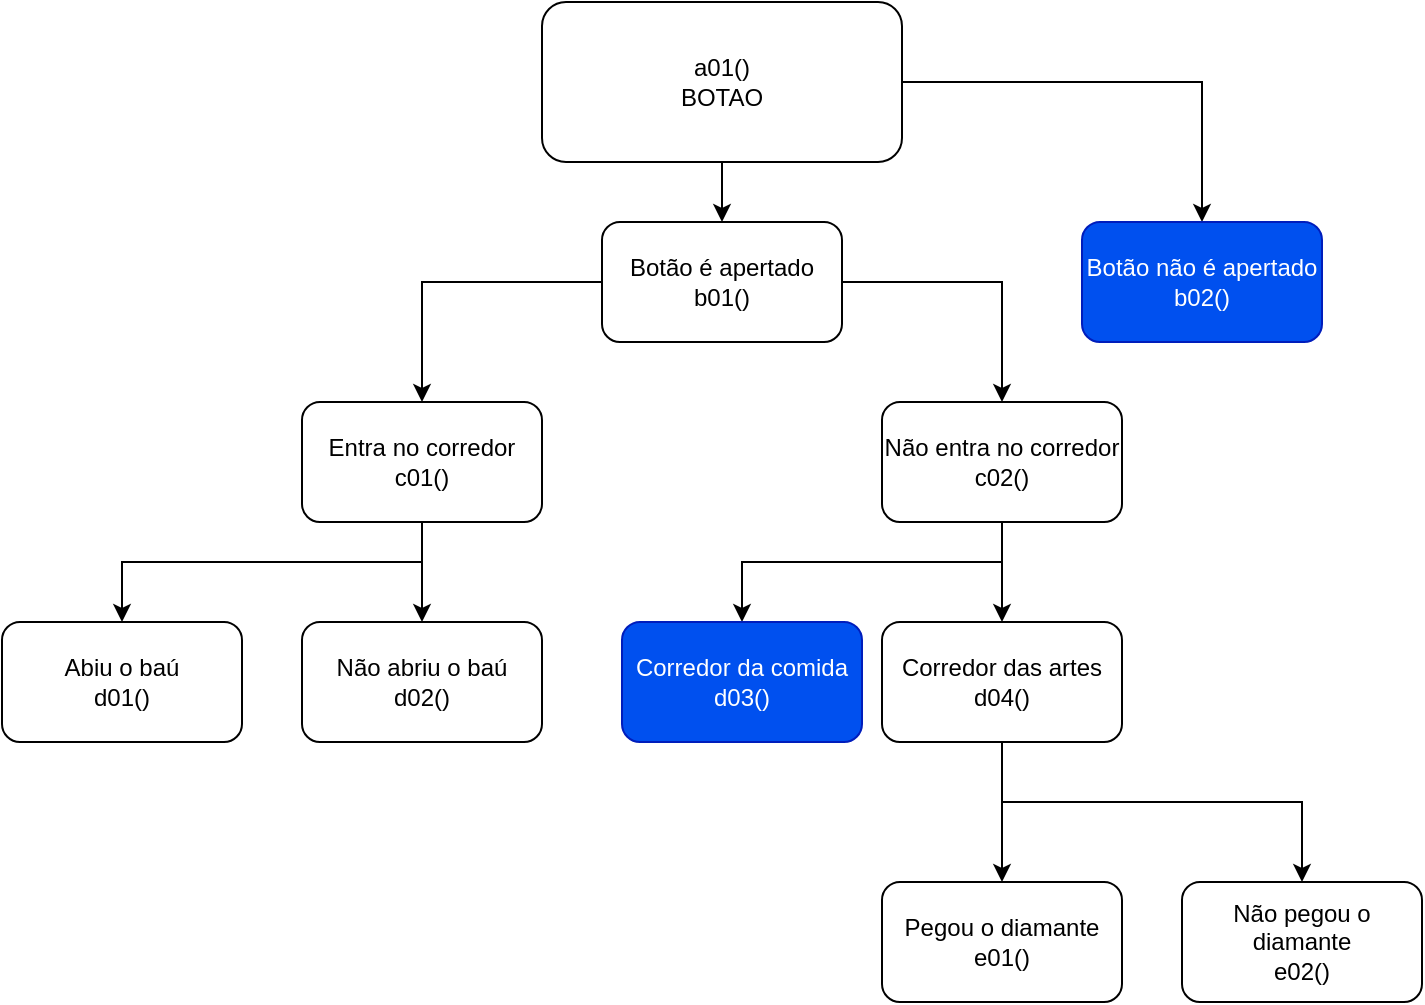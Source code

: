 <mxfile version="13.7.3" type="device"><diagram id="lQt1we7ZaDZSo3vdIcW_" name="Page-1"><mxGraphModel dx="1271" dy="529" grid="1" gridSize="10" guides="1" tooltips="1" connect="1" arrows="1" fold="1" page="1" pageScale="1" pageWidth="1169" pageHeight="827" math="0" shadow="0"><root><mxCell id="0"/><mxCell id="1" parent="0"/><mxCell id="MEN27WirsVVCk0HlMZRV-3" value="" style="edgeStyle=orthogonalEdgeStyle;rounded=0;orthogonalLoop=1;jettySize=auto;html=1;" edge="1" parent="1" source="MEN27WirsVVCk0HlMZRV-1" target="MEN27WirsVVCk0HlMZRV-2"><mxGeometry relative="1" as="geometry"/></mxCell><mxCell id="MEN27WirsVVCk0HlMZRV-5" value="" style="edgeStyle=orthogonalEdgeStyle;rounded=0;orthogonalLoop=1;jettySize=auto;html=1;" edge="1" parent="1" source="MEN27WirsVVCk0HlMZRV-1" target="MEN27WirsVVCk0HlMZRV-4"><mxGeometry relative="1" as="geometry"/></mxCell><mxCell id="MEN27WirsVVCk0HlMZRV-1" value="a01()&lt;br&gt;BOTAO" style="rounded=1;whiteSpace=wrap;html=1;" vertex="1" parent="1"><mxGeometry x="340" y="200" width="180" height="80" as="geometry"/></mxCell><mxCell id="MEN27WirsVVCk0HlMZRV-7" value="" style="edgeStyle=orthogonalEdgeStyle;rounded=0;orthogonalLoop=1;jettySize=auto;html=1;" edge="1" parent="1" source="MEN27WirsVVCk0HlMZRV-2" target="MEN27WirsVVCk0HlMZRV-6"><mxGeometry relative="1" as="geometry"/></mxCell><mxCell id="MEN27WirsVVCk0HlMZRV-9" value="" style="edgeStyle=orthogonalEdgeStyle;rounded=0;orthogonalLoop=1;jettySize=auto;html=1;" edge="1" parent="1" source="MEN27WirsVVCk0HlMZRV-2" target="MEN27WirsVVCk0HlMZRV-8"><mxGeometry relative="1" as="geometry"/></mxCell><mxCell id="MEN27WirsVVCk0HlMZRV-2" value="Botão é apertado&lt;br&gt;b01()" style="whiteSpace=wrap;html=1;rounded=1;" vertex="1" parent="1"><mxGeometry x="370" y="310" width="120" height="60" as="geometry"/></mxCell><mxCell id="MEN27WirsVVCk0HlMZRV-4" value="Botão não é apertado&lt;br&gt;b02()" style="whiteSpace=wrap;html=1;rounded=1;fillColor=#0050ef;strokeColor=#001DBC;fontColor=#ffffff;" vertex="1" parent="1"><mxGeometry x="610" y="310" width="120" height="60" as="geometry"/></mxCell><mxCell id="MEN27WirsVVCk0HlMZRV-11" value="" style="edgeStyle=orthogonalEdgeStyle;rounded=0;orthogonalLoop=1;jettySize=auto;html=1;" edge="1" parent="1" source="MEN27WirsVVCk0HlMZRV-6" target="MEN27WirsVVCk0HlMZRV-10"><mxGeometry relative="1" as="geometry"><Array as="points"><mxPoint x="280" y="480"/><mxPoint x="130" y="480"/></Array></mxGeometry></mxCell><mxCell id="MEN27WirsVVCk0HlMZRV-13" value="" style="edgeStyle=orthogonalEdgeStyle;rounded=0;orthogonalLoop=1;jettySize=auto;html=1;" edge="1" parent="1" source="MEN27WirsVVCk0HlMZRV-6" target="MEN27WirsVVCk0HlMZRV-12"><mxGeometry relative="1" as="geometry"/></mxCell><mxCell id="MEN27WirsVVCk0HlMZRV-6" value="Entra no corredor&lt;br&gt;c01()" style="whiteSpace=wrap;html=1;rounded=1;" vertex="1" parent="1"><mxGeometry x="220" y="400" width="120" height="60" as="geometry"/></mxCell><mxCell id="MEN27WirsVVCk0HlMZRV-15" value="" style="edgeStyle=orthogonalEdgeStyle;rounded=0;orthogonalLoop=1;jettySize=auto;html=1;" edge="1" parent="1" source="MEN27WirsVVCk0HlMZRV-8" target="MEN27WirsVVCk0HlMZRV-14"><mxGeometry relative="1" as="geometry"><Array as="points"><mxPoint x="570" y="480"/><mxPoint x="440" y="480"/></Array></mxGeometry></mxCell><mxCell id="MEN27WirsVVCk0HlMZRV-17" value="" style="edgeStyle=orthogonalEdgeStyle;rounded=0;orthogonalLoop=1;jettySize=auto;html=1;" edge="1" parent="1" source="MEN27WirsVVCk0HlMZRV-8" target="MEN27WirsVVCk0HlMZRV-16"><mxGeometry relative="1" as="geometry"/></mxCell><mxCell id="MEN27WirsVVCk0HlMZRV-8" value="Não entra no corredor&lt;br&gt;c02()" style="whiteSpace=wrap;html=1;rounded=1;" vertex="1" parent="1"><mxGeometry x="510" y="400" width="120" height="60" as="geometry"/></mxCell><mxCell id="MEN27WirsVVCk0HlMZRV-10" value="Abiu o baú&lt;br&gt;d01()" style="whiteSpace=wrap;html=1;rounded=1;" vertex="1" parent="1"><mxGeometry x="70" y="510" width="120" height="60" as="geometry"/></mxCell><mxCell id="MEN27WirsVVCk0HlMZRV-12" value="Não abriu o baú&lt;br&gt;d02()" style="whiteSpace=wrap;html=1;rounded=1;" vertex="1" parent="1"><mxGeometry x="220" y="510" width="120" height="60" as="geometry"/></mxCell><mxCell id="MEN27WirsVVCk0HlMZRV-14" value="Corredor da comida&lt;br&gt;d03()" style="whiteSpace=wrap;html=1;rounded=1;fillColor=#0050ef;strokeColor=#001DBC;fontColor=#ffffff;" vertex="1" parent="1"><mxGeometry x="380" y="510" width="120" height="60" as="geometry"/></mxCell><mxCell id="MEN27WirsVVCk0HlMZRV-19" value="" style="edgeStyle=orthogonalEdgeStyle;rounded=0;orthogonalLoop=1;jettySize=auto;html=1;" edge="1" parent="1" source="MEN27WirsVVCk0HlMZRV-16" target="MEN27WirsVVCk0HlMZRV-18"><mxGeometry relative="1" as="geometry"/></mxCell><mxCell id="MEN27WirsVVCk0HlMZRV-21" value="" style="edgeStyle=orthogonalEdgeStyle;rounded=0;orthogonalLoop=1;jettySize=auto;html=1;" edge="1" parent="1" source="MEN27WirsVVCk0HlMZRV-16" target="MEN27WirsVVCk0HlMZRV-20"><mxGeometry relative="1" as="geometry"><Array as="points"><mxPoint x="570" y="600"/><mxPoint x="720" y="600"/></Array></mxGeometry></mxCell><mxCell id="MEN27WirsVVCk0HlMZRV-16" value="Corredor das artes&lt;br&gt;d04()" style="whiteSpace=wrap;html=1;rounded=1;" vertex="1" parent="1"><mxGeometry x="510" y="510" width="120" height="60" as="geometry"/></mxCell><mxCell id="MEN27WirsVVCk0HlMZRV-18" value="Pegou o diamante&lt;br&gt;e01()" style="whiteSpace=wrap;html=1;rounded=1;" vertex="1" parent="1"><mxGeometry x="510" y="640" width="120" height="60" as="geometry"/></mxCell><mxCell id="MEN27WirsVVCk0HlMZRV-20" value="Não pegou o diamante&lt;br&gt;e02()" style="whiteSpace=wrap;html=1;rounded=1;" vertex="1" parent="1"><mxGeometry x="660" y="640" width="120" height="60" as="geometry"/></mxCell></root></mxGraphModel></diagram></mxfile>
